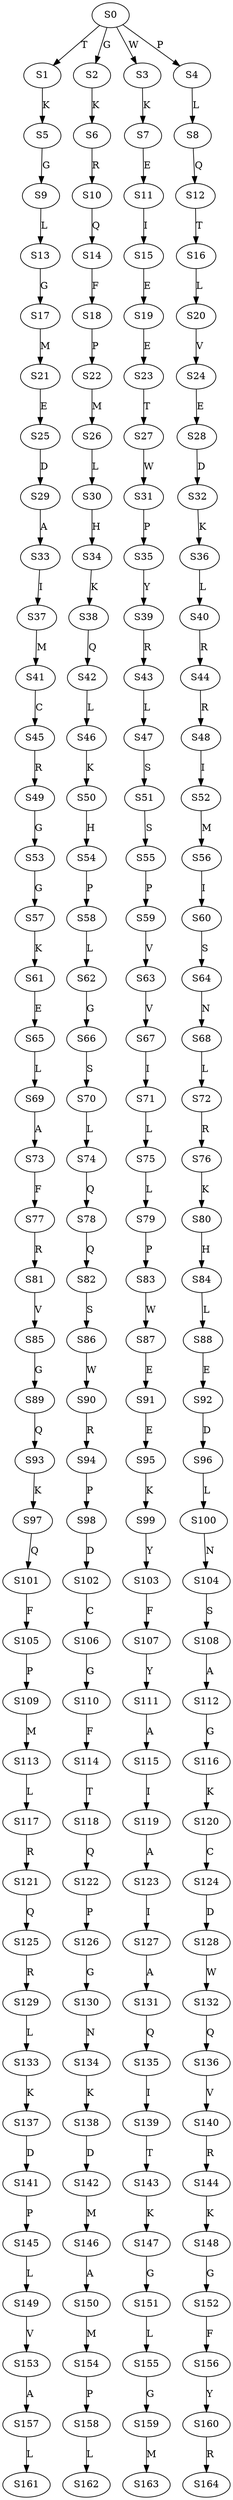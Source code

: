 strict digraph  {
	S0 -> S1 [ label = T ];
	S0 -> S2 [ label = G ];
	S0 -> S3 [ label = W ];
	S0 -> S4 [ label = P ];
	S1 -> S5 [ label = K ];
	S2 -> S6 [ label = K ];
	S3 -> S7 [ label = K ];
	S4 -> S8 [ label = L ];
	S5 -> S9 [ label = G ];
	S6 -> S10 [ label = R ];
	S7 -> S11 [ label = E ];
	S8 -> S12 [ label = Q ];
	S9 -> S13 [ label = L ];
	S10 -> S14 [ label = Q ];
	S11 -> S15 [ label = I ];
	S12 -> S16 [ label = T ];
	S13 -> S17 [ label = G ];
	S14 -> S18 [ label = F ];
	S15 -> S19 [ label = E ];
	S16 -> S20 [ label = L ];
	S17 -> S21 [ label = M ];
	S18 -> S22 [ label = P ];
	S19 -> S23 [ label = E ];
	S20 -> S24 [ label = V ];
	S21 -> S25 [ label = E ];
	S22 -> S26 [ label = M ];
	S23 -> S27 [ label = T ];
	S24 -> S28 [ label = E ];
	S25 -> S29 [ label = D ];
	S26 -> S30 [ label = L ];
	S27 -> S31 [ label = W ];
	S28 -> S32 [ label = D ];
	S29 -> S33 [ label = A ];
	S30 -> S34 [ label = H ];
	S31 -> S35 [ label = P ];
	S32 -> S36 [ label = K ];
	S33 -> S37 [ label = I ];
	S34 -> S38 [ label = K ];
	S35 -> S39 [ label = Y ];
	S36 -> S40 [ label = L ];
	S37 -> S41 [ label = M ];
	S38 -> S42 [ label = Q ];
	S39 -> S43 [ label = R ];
	S40 -> S44 [ label = R ];
	S41 -> S45 [ label = C ];
	S42 -> S46 [ label = L ];
	S43 -> S47 [ label = L ];
	S44 -> S48 [ label = R ];
	S45 -> S49 [ label = R ];
	S46 -> S50 [ label = K ];
	S47 -> S51 [ label = S ];
	S48 -> S52 [ label = I ];
	S49 -> S53 [ label = G ];
	S50 -> S54 [ label = H ];
	S51 -> S55 [ label = S ];
	S52 -> S56 [ label = M ];
	S53 -> S57 [ label = G ];
	S54 -> S58 [ label = P ];
	S55 -> S59 [ label = P ];
	S56 -> S60 [ label = I ];
	S57 -> S61 [ label = K ];
	S58 -> S62 [ label = L ];
	S59 -> S63 [ label = V ];
	S60 -> S64 [ label = S ];
	S61 -> S65 [ label = E ];
	S62 -> S66 [ label = G ];
	S63 -> S67 [ label = V ];
	S64 -> S68 [ label = N ];
	S65 -> S69 [ label = L ];
	S66 -> S70 [ label = S ];
	S67 -> S71 [ label = I ];
	S68 -> S72 [ label = L ];
	S69 -> S73 [ label = A ];
	S70 -> S74 [ label = L ];
	S71 -> S75 [ label = L ];
	S72 -> S76 [ label = R ];
	S73 -> S77 [ label = F ];
	S74 -> S78 [ label = Q ];
	S75 -> S79 [ label = L ];
	S76 -> S80 [ label = K ];
	S77 -> S81 [ label = R ];
	S78 -> S82 [ label = Q ];
	S79 -> S83 [ label = P ];
	S80 -> S84 [ label = H ];
	S81 -> S85 [ label = V ];
	S82 -> S86 [ label = S ];
	S83 -> S87 [ label = W ];
	S84 -> S88 [ label = L ];
	S85 -> S89 [ label = G ];
	S86 -> S90 [ label = W ];
	S87 -> S91 [ label = E ];
	S88 -> S92 [ label = E ];
	S89 -> S93 [ label = Q ];
	S90 -> S94 [ label = R ];
	S91 -> S95 [ label = E ];
	S92 -> S96 [ label = D ];
	S93 -> S97 [ label = K ];
	S94 -> S98 [ label = P ];
	S95 -> S99 [ label = K ];
	S96 -> S100 [ label = L ];
	S97 -> S101 [ label = Q ];
	S98 -> S102 [ label = D ];
	S99 -> S103 [ label = Y ];
	S100 -> S104 [ label = N ];
	S101 -> S105 [ label = F ];
	S102 -> S106 [ label = C ];
	S103 -> S107 [ label = F ];
	S104 -> S108 [ label = S ];
	S105 -> S109 [ label = P ];
	S106 -> S110 [ label = G ];
	S107 -> S111 [ label = Y ];
	S108 -> S112 [ label = A ];
	S109 -> S113 [ label = M ];
	S110 -> S114 [ label = F ];
	S111 -> S115 [ label = A ];
	S112 -> S116 [ label = G ];
	S113 -> S117 [ label = L ];
	S114 -> S118 [ label = T ];
	S115 -> S119 [ label = I ];
	S116 -> S120 [ label = K ];
	S117 -> S121 [ label = R ];
	S118 -> S122 [ label = Q ];
	S119 -> S123 [ label = A ];
	S120 -> S124 [ label = C ];
	S121 -> S125 [ label = Q ];
	S122 -> S126 [ label = P ];
	S123 -> S127 [ label = I ];
	S124 -> S128 [ label = D ];
	S125 -> S129 [ label = R ];
	S126 -> S130 [ label = G ];
	S127 -> S131 [ label = A ];
	S128 -> S132 [ label = W ];
	S129 -> S133 [ label = L ];
	S130 -> S134 [ label = N ];
	S131 -> S135 [ label = Q ];
	S132 -> S136 [ label = Q ];
	S133 -> S137 [ label = K ];
	S134 -> S138 [ label = K ];
	S135 -> S139 [ label = I ];
	S136 -> S140 [ label = V ];
	S137 -> S141 [ label = D ];
	S138 -> S142 [ label = D ];
	S139 -> S143 [ label = T ];
	S140 -> S144 [ label = R ];
	S141 -> S145 [ label = P ];
	S142 -> S146 [ label = M ];
	S143 -> S147 [ label = K ];
	S144 -> S148 [ label = K ];
	S145 -> S149 [ label = L ];
	S146 -> S150 [ label = A ];
	S147 -> S151 [ label = G ];
	S148 -> S152 [ label = G ];
	S149 -> S153 [ label = V ];
	S150 -> S154 [ label = M ];
	S151 -> S155 [ label = L ];
	S152 -> S156 [ label = F ];
	S153 -> S157 [ label = A ];
	S154 -> S158 [ label = P ];
	S155 -> S159 [ label = G ];
	S156 -> S160 [ label = Y ];
	S157 -> S161 [ label = L ];
	S158 -> S162 [ label = L ];
	S159 -> S163 [ label = M ];
	S160 -> S164 [ label = R ];
}
